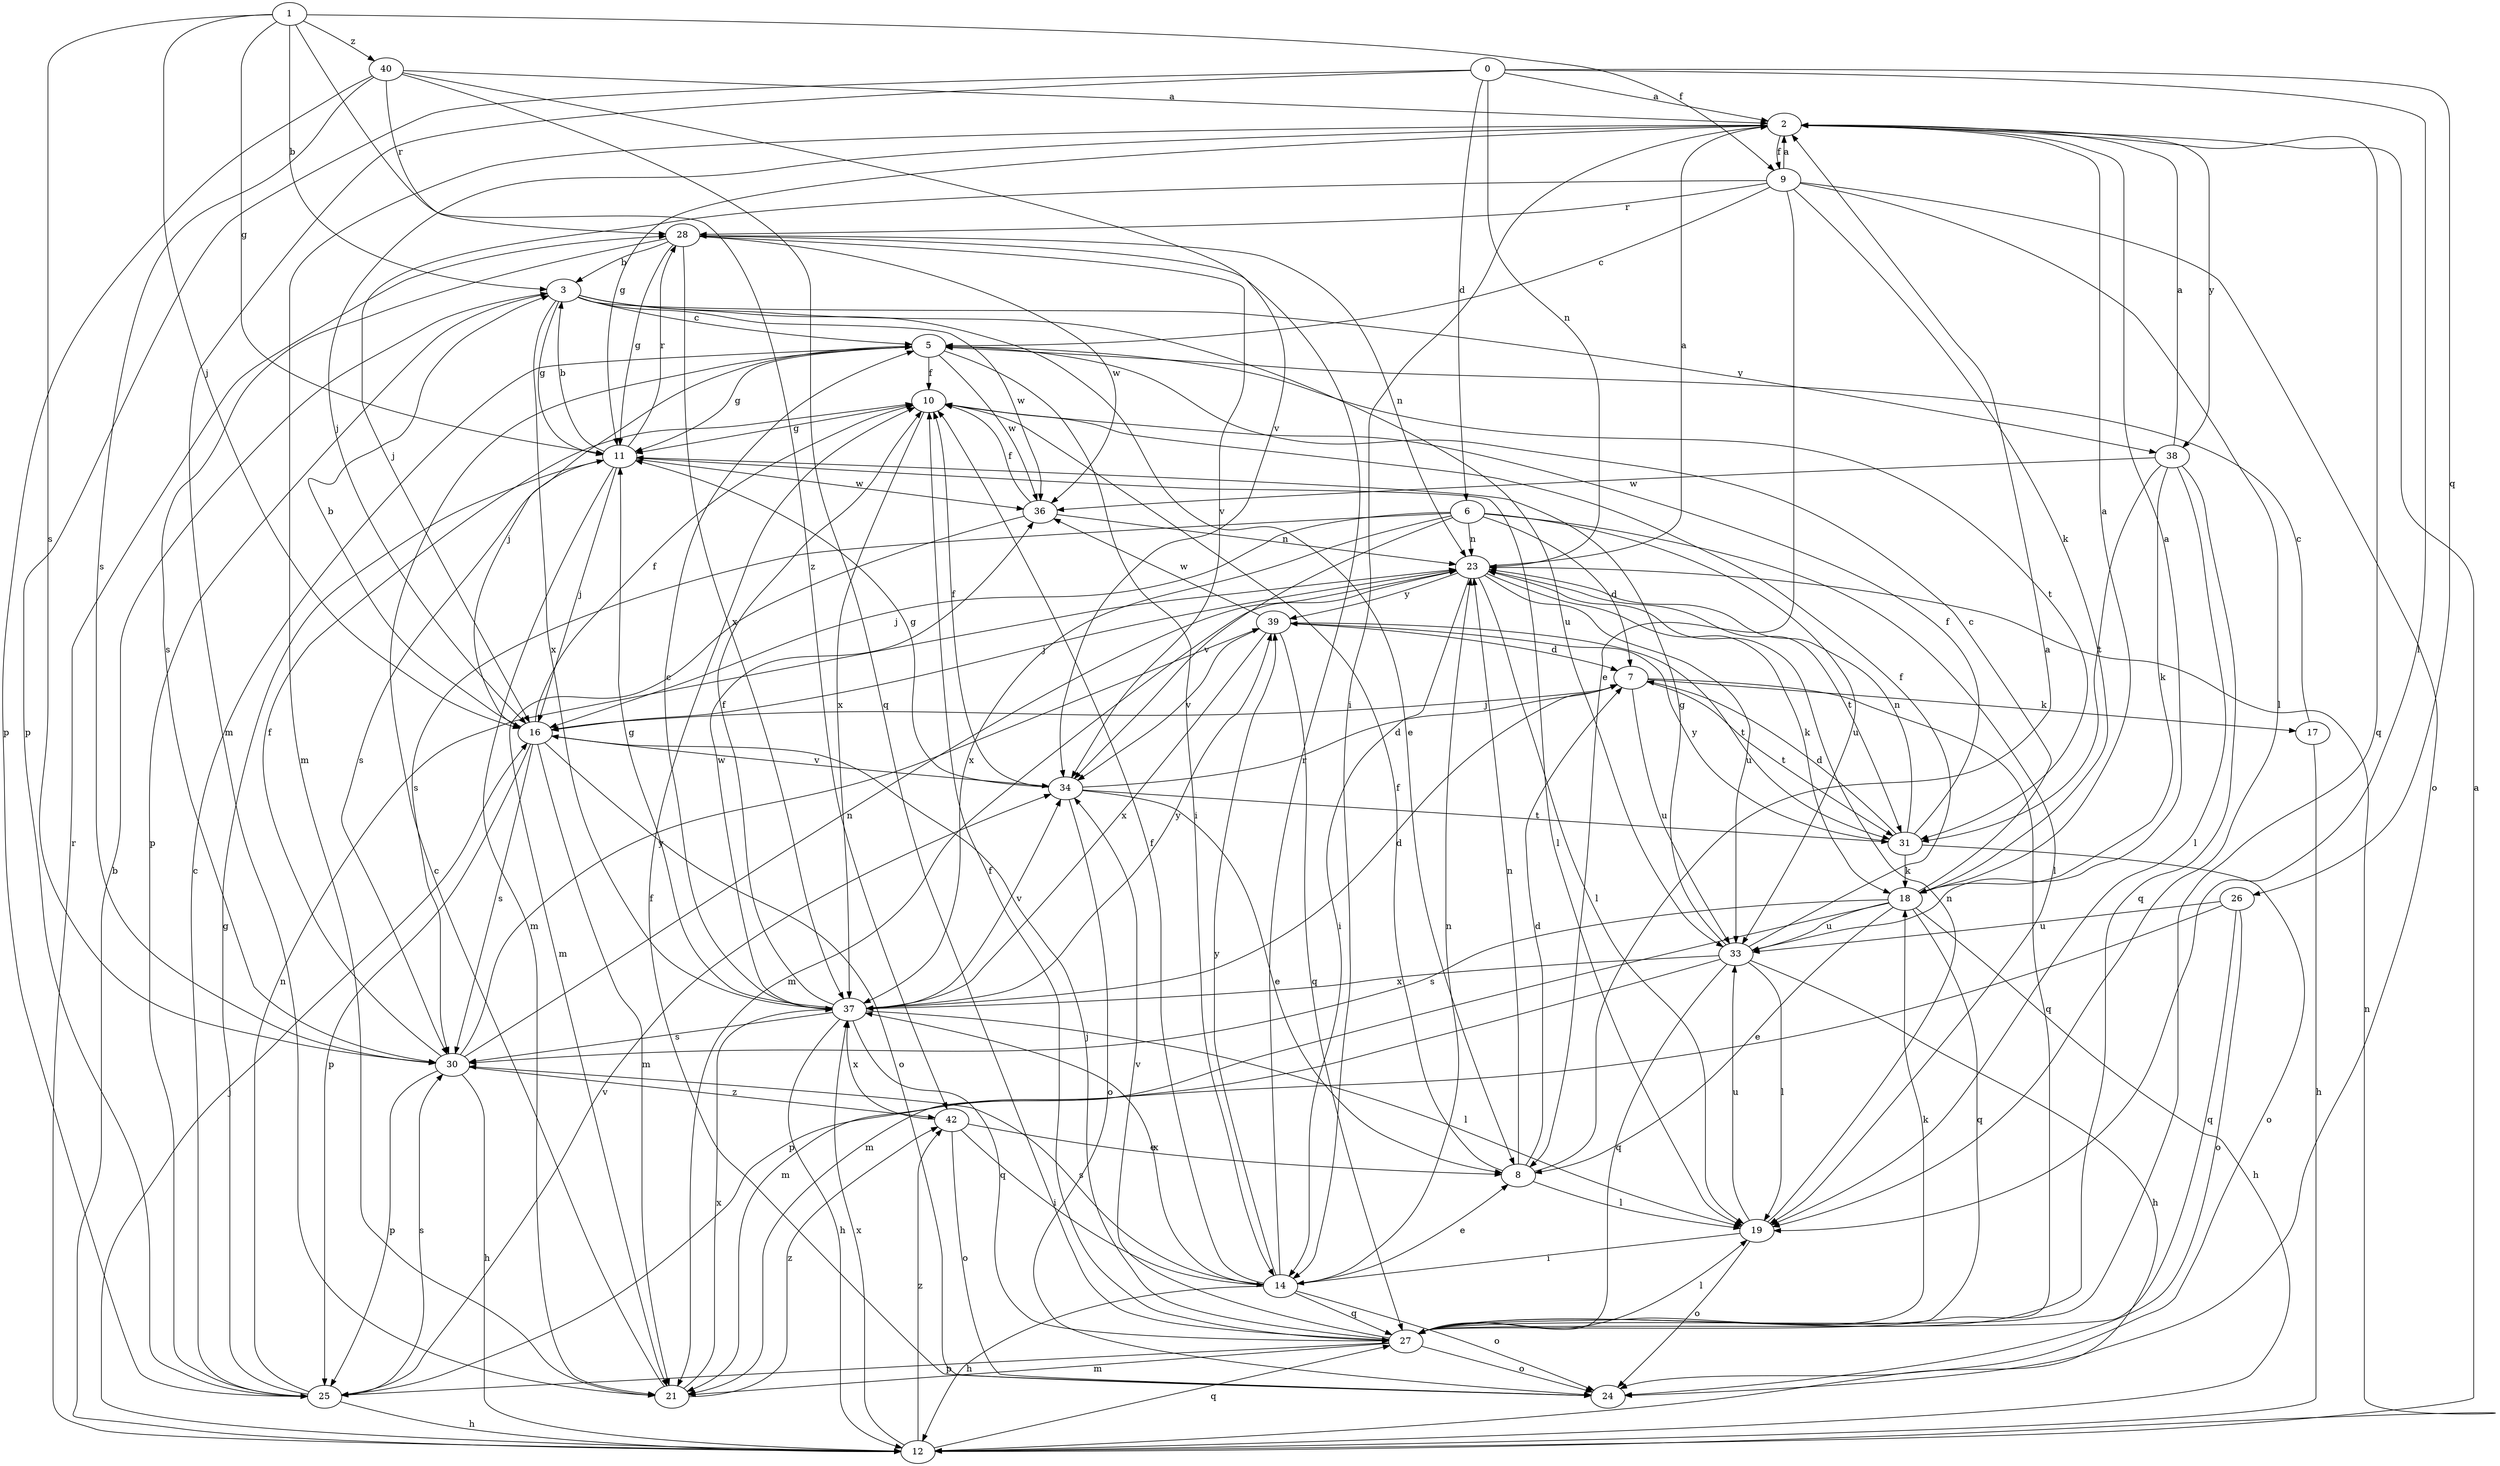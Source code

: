 strict digraph  {
0;
1;
2;
3;
5;
6;
7;
8;
9;
10;
11;
12;
14;
16;
17;
18;
19;
21;
23;
24;
25;
26;
27;
28;
30;
31;
33;
34;
36;
37;
38;
39;
40;
42;
0 -> 2  [label=a];
0 -> 6  [label=d];
0 -> 19  [label=l];
0 -> 21  [label=m];
0 -> 23  [label=n];
0 -> 25  [label=p];
0 -> 26  [label=q];
1 -> 3  [label=b];
1 -> 9  [label=f];
1 -> 11  [label=g];
1 -> 16  [label=j];
1 -> 30  [label=s];
1 -> 40  [label=z];
1 -> 42  [label=z];
2 -> 9  [label=f];
2 -> 11  [label=g];
2 -> 14  [label=i];
2 -> 16  [label=j];
2 -> 21  [label=m];
2 -> 27  [label=q];
2 -> 38  [label=y];
3 -> 5  [label=c];
3 -> 8  [label=e];
3 -> 11  [label=g];
3 -> 25  [label=p];
3 -> 33  [label=u];
3 -> 36  [label=w];
3 -> 37  [label=x];
3 -> 38  [label=y];
5 -> 10  [label=f];
5 -> 11  [label=g];
5 -> 14  [label=i];
5 -> 16  [label=j];
5 -> 31  [label=t];
5 -> 36  [label=w];
6 -> 7  [label=d];
6 -> 16  [label=j];
6 -> 19  [label=l];
6 -> 23  [label=n];
6 -> 30  [label=s];
6 -> 33  [label=u];
6 -> 34  [label=v];
6 -> 37  [label=x];
7 -> 16  [label=j];
7 -> 17  [label=k];
7 -> 27  [label=q];
7 -> 31  [label=t];
7 -> 33  [label=u];
8 -> 2  [label=a];
8 -> 7  [label=d];
8 -> 10  [label=f];
8 -> 19  [label=l];
8 -> 23  [label=n];
9 -> 2  [label=a];
9 -> 5  [label=c];
9 -> 8  [label=e];
9 -> 16  [label=j];
9 -> 18  [label=k];
9 -> 19  [label=l];
9 -> 24  [label=o];
9 -> 28  [label=r];
10 -> 11  [label=g];
10 -> 37  [label=x];
11 -> 3  [label=b];
11 -> 16  [label=j];
11 -> 19  [label=l];
11 -> 21  [label=m];
11 -> 28  [label=r];
11 -> 30  [label=s];
11 -> 36  [label=w];
12 -> 2  [label=a];
12 -> 3  [label=b];
12 -> 16  [label=j];
12 -> 23  [label=n];
12 -> 27  [label=q];
12 -> 28  [label=r];
12 -> 37  [label=x];
12 -> 42  [label=z];
14 -> 8  [label=e];
14 -> 10  [label=f];
14 -> 12  [label=h];
14 -> 23  [label=n];
14 -> 24  [label=o];
14 -> 27  [label=q];
14 -> 28  [label=r];
14 -> 30  [label=s];
14 -> 37  [label=x];
14 -> 39  [label=y];
16 -> 3  [label=b];
16 -> 10  [label=f];
16 -> 21  [label=m];
16 -> 24  [label=o];
16 -> 25  [label=p];
16 -> 30  [label=s];
16 -> 34  [label=v];
17 -> 5  [label=c];
17 -> 12  [label=h];
18 -> 2  [label=a];
18 -> 5  [label=c];
18 -> 8  [label=e];
18 -> 12  [label=h];
18 -> 21  [label=m];
18 -> 27  [label=q];
18 -> 30  [label=s];
18 -> 33  [label=u];
19 -> 14  [label=i];
19 -> 23  [label=n];
19 -> 24  [label=o];
19 -> 33  [label=u];
21 -> 5  [label=c];
21 -> 37  [label=x];
21 -> 42  [label=z];
23 -> 2  [label=a];
23 -> 14  [label=i];
23 -> 16  [label=j];
23 -> 18  [label=k];
23 -> 19  [label=l];
23 -> 21  [label=m];
23 -> 31  [label=t];
23 -> 33  [label=u];
23 -> 39  [label=y];
24 -> 10  [label=f];
25 -> 5  [label=c];
25 -> 11  [label=g];
25 -> 12  [label=h];
25 -> 23  [label=n];
25 -> 30  [label=s];
25 -> 34  [label=v];
26 -> 24  [label=o];
26 -> 25  [label=p];
26 -> 27  [label=q];
26 -> 33  [label=u];
27 -> 10  [label=f];
27 -> 16  [label=j];
27 -> 18  [label=k];
27 -> 19  [label=l];
27 -> 21  [label=m];
27 -> 24  [label=o];
27 -> 25  [label=p];
27 -> 34  [label=v];
28 -> 3  [label=b];
28 -> 11  [label=g];
28 -> 23  [label=n];
28 -> 30  [label=s];
28 -> 34  [label=v];
28 -> 36  [label=w];
28 -> 37  [label=x];
30 -> 10  [label=f];
30 -> 12  [label=h];
30 -> 23  [label=n];
30 -> 25  [label=p];
30 -> 39  [label=y];
30 -> 42  [label=z];
31 -> 7  [label=d];
31 -> 10  [label=f];
31 -> 18  [label=k];
31 -> 23  [label=n];
31 -> 24  [label=o];
31 -> 39  [label=y];
33 -> 2  [label=a];
33 -> 10  [label=f];
33 -> 11  [label=g];
33 -> 12  [label=h];
33 -> 19  [label=l];
33 -> 21  [label=m];
33 -> 27  [label=q];
33 -> 37  [label=x];
34 -> 7  [label=d];
34 -> 8  [label=e];
34 -> 10  [label=f];
34 -> 11  [label=g];
34 -> 24  [label=o];
34 -> 31  [label=t];
36 -> 10  [label=f];
36 -> 21  [label=m];
36 -> 23  [label=n];
37 -> 5  [label=c];
37 -> 7  [label=d];
37 -> 10  [label=f];
37 -> 11  [label=g];
37 -> 12  [label=h];
37 -> 19  [label=l];
37 -> 27  [label=q];
37 -> 30  [label=s];
37 -> 34  [label=v];
37 -> 36  [label=w];
37 -> 39  [label=y];
38 -> 2  [label=a];
38 -> 18  [label=k];
38 -> 19  [label=l];
38 -> 27  [label=q];
38 -> 31  [label=t];
38 -> 36  [label=w];
39 -> 7  [label=d];
39 -> 27  [label=q];
39 -> 31  [label=t];
39 -> 34  [label=v];
39 -> 36  [label=w];
39 -> 37  [label=x];
40 -> 2  [label=a];
40 -> 25  [label=p];
40 -> 27  [label=q];
40 -> 28  [label=r];
40 -> 30  [label=s];
40 -> 34  [label=v];
42 -> 8  [label=e];
42 -> 14  [label=i];
42 -> 24  [label=o];
42 -> 37  [label=x];
}
